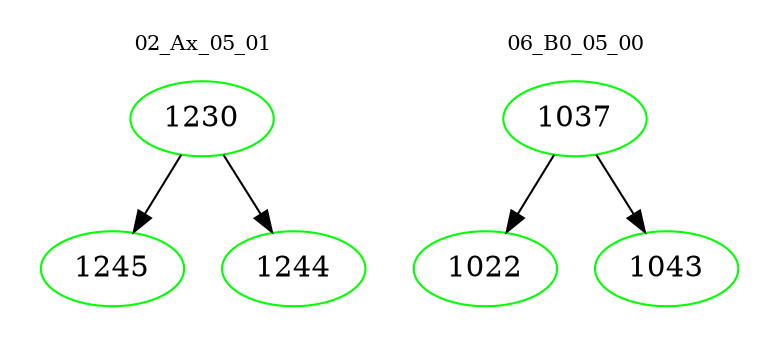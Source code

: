 digraph{
subgraph cluster_0 {
color = white
label = "02_Ax_05_01";
fontsize=10;
T0_1230 [label="1230", color="green"]
T0_1230 -> T0_1245 [color="black"]
T0_1245 [label="1245", color="green"]
T0_1230 -> T0_1244 [color="black"]
T0_1244 [label="1244", color="green"]
}
subgraph cluster_1 {
color = white
label = "06_B0_05_00";
fontsize=10;
T1_1037 [label="1037", color="green"]
T1_1037 -> T1_1022 [color="black"]
T1_1022 [label="1022", color="green"]
T1_1037 -> T1_1043 [color="black"]
T1_1043 [label="1043", color="green"]
}
}
